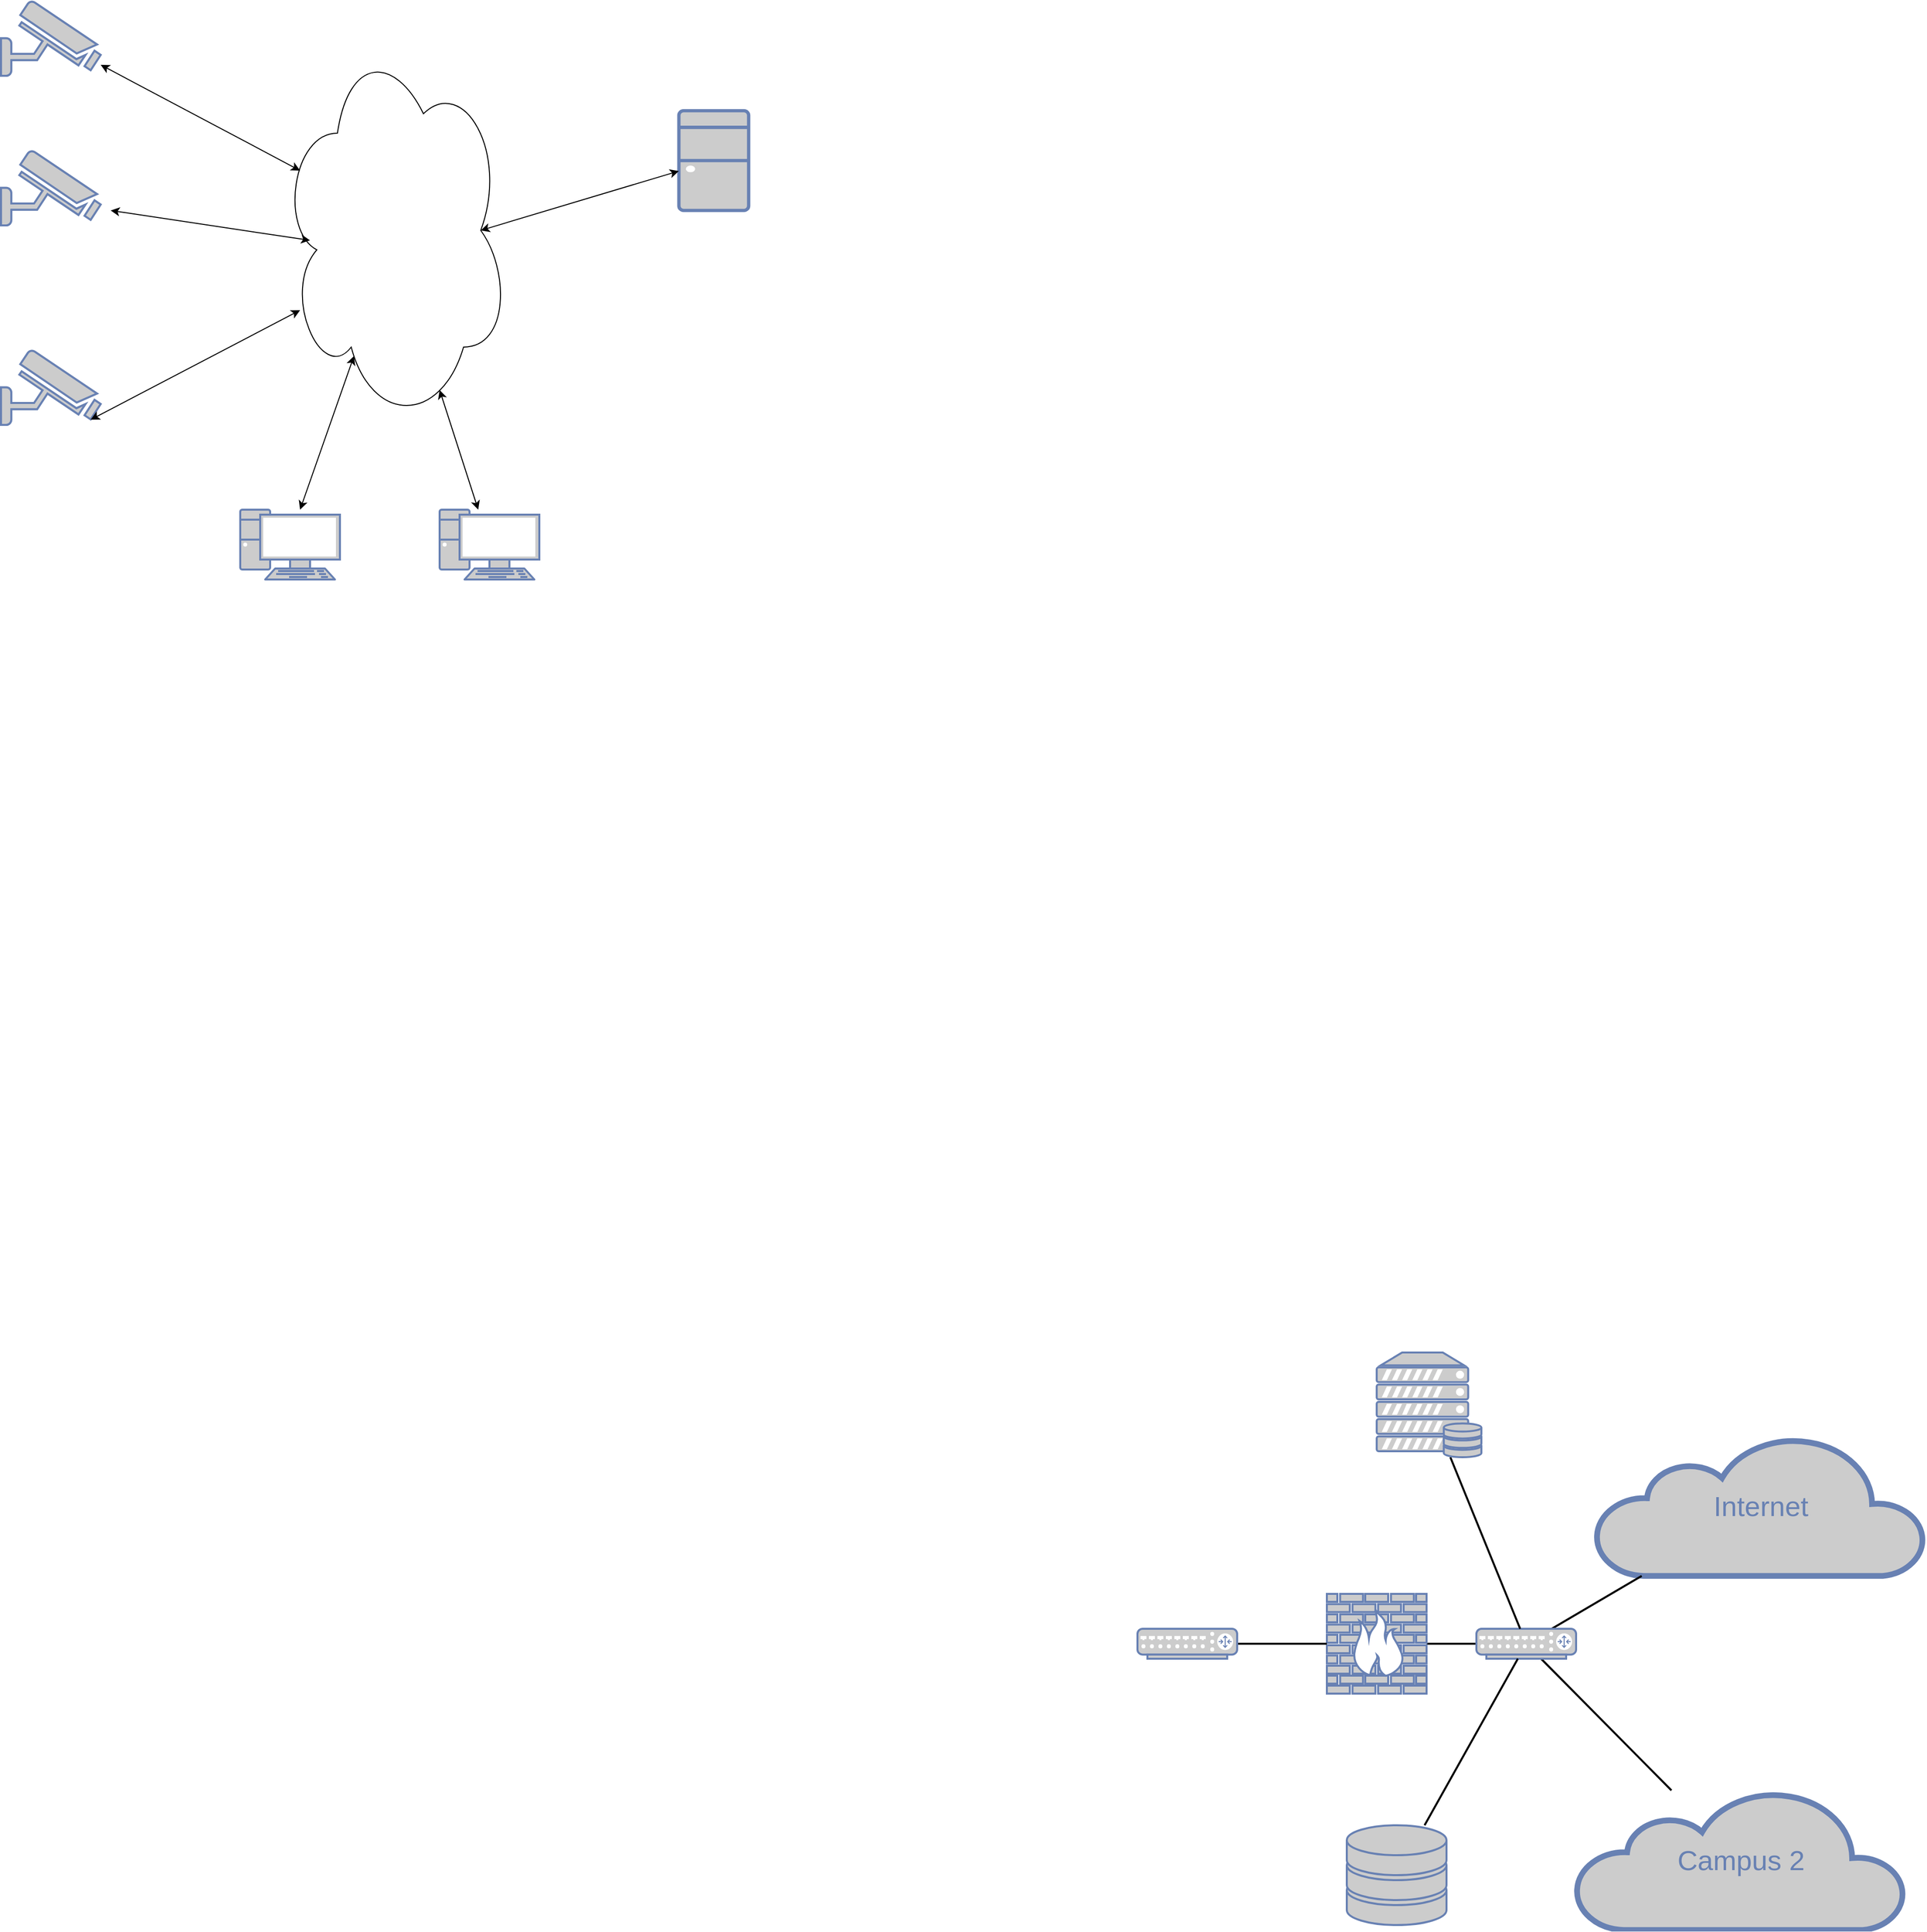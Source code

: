 <mxfile version="14.9.5" type="github">
  <diagram name="Page-1" id="bfe91b75-5d2c-26a0-9c1d-138518896778">
    <mxGraphModel dx="1182" dy="1592" grid="1" gridSize="10" guides="1" tooltips="1" connect="1" arrows="1" fold="1" page="1" pageScale="1" pageWidth="1100" pageHeight="850" background="none" math="0" shadow="0">
      <root>
        <mxCell id="0" />
        <mxCell id="1" parent="0" />
        <mxCell id="7c3789c024ecab99-55" style="edgeStyle=none;html=1;labelBackgroundColor=none;endArrow=none;endFill=0;strokeWidth=2;fontFamily=Verdana;fontSize=28;fontColor=#6881B3;" parent="1" source="7c3789c024ecab99-8" target="7c3789c024ecab99-54" edge="1">
          <mxGeometry relative="1" as="geometry">
            <mxPoint x="1660" y="837.0" as="targetPoint" />
          </mxGeometry>
        </mxCell>
        <mxCell id="7c3789c024ecab99-8" value="" style="fontColor=#0066CC;verticalAlign=top;verticalLabelPosition=bottom;labelPosition=center;align=center;html=1;fillColor=#CCCCCC;strokeColor=#6881B3;gradientColor=none;gradientDirection=north;strokeWidth=2;shape=mxgraph.networks.firewall;rounded=0;shadow=0;comic=0;" parent="1" vertex="1">
          <mxGeometry x="1490" y="847" width="100" height="100" as="geometry" />
        </mxCell>
        <mxCell id="7c3789c024ecab99-52" style="edgeStyle=none;html=1;labelBackgroundColor=none;endArrow=none;endFill=0;strokeWidth=2;fontFamily=Verdana;fontSize=15;fontColor=#036897;" parent="1" source="7c3789c024ecab99-10" target="7c3789c024ecab99-8" edge="1">
          <mxGeometry relative="1" as="geometry">
            <mxPoint x="1550.0" y="917" as="targetPoint" />
          </mxGeometry>
        </mxCell>
        <mxCell id="7c3789c024ecab99-10" value="" style="fontColor=#0066CC;verticalAlign=top;verticalLabelPosition=bottom;labelPosition=center;align=center;html=1;fillColor=#CCCCCC;strokeColor=#6881B3;gradientColor=none;gradientDirection=north;strokeWidth=2;shape=mxgraph.networks.router;rounded=0;shadow=0;comic=0;" parent="1" vertex="1">
          <mxGeometry x="1300" y="882" width="100" height="30" as="geometry" />
        </mxCell>
        <mxCell id="7c3789c024ecab99-53" value="Internet" style="html=1;fillColor=#CCCCCC;strokeColor=#6881B3;gradientColor=none;gradientDirection=north;strokeWidth=2;shape=mxgraph.networks.cloud;fontColor=#6881B3;rounded=0;shadow=0;comic=0;align=center;fontSize=28;" parent="1" vertex="1">
          <mxGeometry x="1760" y="689" width="330" height="140" as="geometry" />
        </mxCell>
        <mxCell id="7c3789c024ecab99-56" style="edgeStyle=none;html=1;labelBackgroundColor=none;endArrow=none;endFill=0;strokeWidth=2;fontFamily=Verdana;fontSize=28;fontColor=#6881B3;" parent="1" source="7c3789c024ecab99-54" target="7c3789c024ecab99-53" edge="1">
          <mxGeometry relative="1" as="geometry" />
        </mxCell>
        <mxCell id="7c3789c024ecab99-77" style="edgeStyle=none;html=1;labelBackgroundColor=none;endArrow=none;endFill=0;strokeWidth=2;fontFamily=Verdana;fontSize=28;fontColor=#6881B3;" parent="1" source="7c3789c024ecab99-54" target="7c3789c024ecab99-76" edge="1">
          <mxGeometry relative="1" as="geometry" />
        </mxCell>
        <mxCell id="7c3789c024ecab99-54" value="" style="fontColor=#0066CC;verticalAlign=top;verticalLabelPosition=bottom;labelPosition=center;align=center;html=1;fillColor=#CCCCCC;strokeColor=#6881B3;gradientColor=none;gradientDirection=north;strokeWidth=2;shape=mxgraph.networks.router;rounded=0;shadow=0;comic=0;" parent="1" vertex="1">
          <mxGeometry x="1640" y="882" width="100" height="30" as="geometry" />
        </mxCell>
        <mxCell id="7c3789c024ecab99-60" style="edgeStyle=none;html=1;labelBackgroundColor=none;endArrow=none;endFill=0;strokeWidth=2;fontFamily=Verdana;fontSize=28;fontColor=#6881B3;" parent="1" source="7c3789c024ecab99-57" target="7c3789c024ecab99-54" edge="1">
          <mxGeometry relative="1" as="geometry" />
        </mxCell>
        <mxCell id="7c3789c024ecab99-57" value="" style="fontColor=#0066CC;verticalAlign=top;verticalLabelPosition=bottom;labelPosition=center;align=center;html=1;fillColor=#CCCCCC;strokeColor=#6881B3;gradientColor=none;gradientDirection=north;strokeWidth=2;shape=mxgraph.networks.storage;rounded=0;shadow=0;comic=0;" parent="1" vertex="1">
          <mxGeometry x="1510" y="1079" width="100" height="100" as="geometry" />
        </mxCell>
        <mxCell id="7c3789c024ecab99-59" style="edgeStyle=none;html=1;labelBackgroundColor=none;endArrow=none;endFill=0;strokeWidth=2;fontFamily=Verdana;fontSize=28;fontColor=#6881B3;" parent="1" source="7c3789c024ecab99-58" target="7c3789c024ecab99-54" edge="1">
          <mxGeometry relative="1" as="geometry">
            <mxPoint x="1570" y="827" as="targetPoint" />
          </mxGeometry>
        </mxCell>
        <mxCell id="7c3789c024ecab99-58" value="" style="fontColor=#0066CC;verticalAlign=top;verticalLabelPosition=bottom;labelPosition=center;align=center;html=1;fillColor=#CCCCCC;strokeColor=#6881B3;gradientColor=none;gradientDirection=north;strokeWidth=2;shape=mxgraph.networks.server_storage;rounded=0;shadow=0;comic=0;" parent="1" vertex="1">
          <mxGeometry x="1540" y="605" width="105" height="105" as="geometry" />
        </mxCell>
        <mxCell id="7c3789c024ecab99-76" value="Campus 2" style="html=1;fillColor=#CCCCCC;strokeColor=#6881B3;gradientColor=none;gradientDirection=north;strokeWidth=2;shape=mxgraph.networks.cloud;fontColor=#6881B3;rounded=0;shadow=0;comic=0;align=center;fontSize=28;" parent="1" vertex="1">
          <mxGeometry x="1740" y="1044" width="330" height="140" as="geometry" />
        </mxCell>
        <mxCell id="wICfZG6G__5qb2g4NHoL-1" value="" style="ellipse;shape=cloud;whiteSpace=wrap;html=1;" vertex="1" parent="1">
          <mxGeometry x="440" y="-715" width="230" height="390" as="geometry" />
        </mxCell>
        <mxCell id="wICfZG6G__5qb2g4NHoL-2" value="" style="fontColor=#0066CC;verticalAlign=top;verticalLabelPosition=bottom;labelPosition=center;align=center;html=1;outlineConnect=0;fillColor=#CCCCCC;strokeColor=#6881B3;gradientColor=none;gradientDirection=north;strokeWidth=2;shape=mxgraph.networks.security_camera;" vertex="1" parent="1">
          <mxGeometry x="160" y="-750" width="100" height="75" as="geometry" />
        </mxCell>
        <mxCell id="wICfZG6G__5qb2g4NHoL-3" value="" style="fontColor=#0066CC;verticalAlign=top;verticalLabelPosition=bottom;labelPosition=center;align=center;html=1;outlineConnect=0;fillColor=#CCCCCC;strokeColor=#6881B3;gradientColor=none;gradientDirection=north;strokeWidth=2;shape=mxgraph.networks.security_camera;" vertex="1" parent="1">
          <mxGeometry x="160" y="-600" width="100" height="75" as="geometry" />
        </mxCell>
        <mxCell id="wICfZG6G__5qb2g4NHoL-4" value="" style="fontColor=#0066CC;verticalAlign=top;verticalLabelPosition=bottom;labelPosition=center;align=center;html=1;outlineConnect=0;fillColor=#CCCCCC;strokeColor=#6881B3;gradientColor=none;gradientDirection=north;strokeWidth=2;shape=mxgraph.networks.security_camera;" vertex="1" parent="1">
          <mxGeometry x="160" y="-400" width="100" height="75" as="geometry" />
        </mxCell>
        <mxCell id="wICfZG6G__5qb2g4NHoL-5" value="" style="fontColor=#0066CC;verticalAlign=top;verticalLabelPosition=bottom;labelPosition=center;align=center;html=1;outlineConnect=0;fillColor=#CCCCCC;strokeColor=#6881B3;gradientColor=none;gradientDirection=north;strokeWidth=2;shape=mxgraph.networks.pc;" vertex="1" parent="1">
          <mxGeometry x="400" y="-240" width="100" height="70" as="geometry" />
        </mxCell>
        <mxCell id="wICfZG6G__5qb2g4NHoL-6" value="" style="fontColor=#0066CC;verticalAlign=top;verticalLabelPosition=bottom;labelPosition=center;align=center;html=1;outlineConnect=0;fillColor=#CCCCCC;strokeColor=#6881B3;gradientColor=none;gradientDirection=north;strokeWidth=2;shape=mxgraph.networks.desktop_pc;" vertex="1" parent="1">
          <mxGeometry x="840" y="-640" width="70" height="100" as="geometry" />
        </mxCell>
        <mxCell id="wICfZG6G__5qb2g4NHoL-7" value="" style="fontColor=#0066CC;verticalAlign=top;verticalLabelPosition=bottom;labelPosition=center;align=center;html=1;outlineConnect=0;fillColor=#CCCCCC;strokeColor=#6881B3;gradientColor=none;gradientDirection=north;strokeWidth=2;shape=mxgraph.networks.pc;" vertex="1" parent="1">
          <mxGeometry x="600" y="-240" width="100" height="70" as="geometry" />
        </mxCell>
        <mxCell id="wICfZG6G__5qb2g4NHoL-9" value="" style="endArrow=classic;startArrow=classic;html=1;" edge="1" parent="1" source="wICfZG6G__5qb2g4NHoL-2">
          <mxGeometry width="50" height="50" relative="1" as="geometry">
            <mxPoint x="500" y="-450" as="sourcePoint" />
            <mxPoint x="460" y="-580" as="targetPoint" />
          </mxGeometry>
        </mxCell>
        <mxCell id="wICfZG6G__5qb2g4NHoL-10" value="" style="endArrow=classic;startArrow=classic;html=1;" edge="1" parent="1">
          <mxGeometry width="50" height="50" relative="1" as="geometry">
            <mxPoint x="270" y="-540" as="sourcePoint" />
            <mxPoint x="470" y="-510" as="targetPoint" />
          </mxGeometry>
        </mxCell>
        <mxCell id="wICfZG6G__5qb2g4NHoL-11" value="" style="endArrow=classic;startArrow=classic;html=1;exitX=0.9;exitY=0.93;exitDx=0;exitDy=0;exitPerimeter=0;" edge="1" parent="1" source="wICfZG6G__5qb2g4NHoL-4">
          <mxGeometry width="50" height="50" relative="1" as="geometry">
            <mxPoint x="500" y="-450" as="sourcePoint" />
            <mxPoint x="460" y="-440" as="targetPoint" />
          </mxGeometry>
        </mxCell>
        <mxCell id="wICfZG6G__5qb2g4NHoL-12" value="" style="endArrow=classic;startArrow=classic;html=1;exitX=0.6;exitY=0;exitDx=0;exitDy=0;exitPerimeter=0;entryX=0.322;entryY=0.823;entryDx=0;entryDy=0;entryPerimeter=0;" edge="1" parent="1" source="wICfZG6G__5qb2g4NHoL-5" target="wICfZG6G__5qb2g4NHoL-1">
          <mxGeometry width="50" height="50" relative="1" as="geometry">
            <mxPoint x="500" y="-450" as="sourcePoint" />
            <mxPoint x="550" y="-500" as="targetPoint" />
          </mxGeometry>
        </mxCell>
        <mxCell id="wICfZG6G__5qb2g4NHoL-13" value="" style="endArrow=classic;startArrow=classic;html=1;" edge="1" parent="1" source="wICfZG6G__5qb2g4NHoL-7">
          <mxGeometry width="50" height="50" relative="1" as="geometry">
            <mxPoint x="500" y="-450" as="sourcePoint" />
            <mxPoint x="600" y="-360" as="targetPoint" />
          </mxGeometry>
        </mxCell>
        <mxCell id="wICfZG6G__5qb2g4NHoL-14" value="" style="endArrow=classic;startArrow=classic;html=1;entryX=0.875;entryY=0.5;entryDx=0;entryDy=0;entryPerimeter=0;" edge="1" parent="1" source="wICfZG6G__5qb2g4NHoL-6" target="wICfZG6G__5qb2g4NHoL-1">
          <mxGeometry width="50" height="50" relative="1" as="geometry">
            <mxPoint x="500" y="-450" as="sourcePoint" />
            <mxPoint x="550" y="-500" as="targetPoint" />
          </mxGeometry>
        </mxCell>
      </root>
    </mxGraphModel>
  </diagram>
</mxfile>
